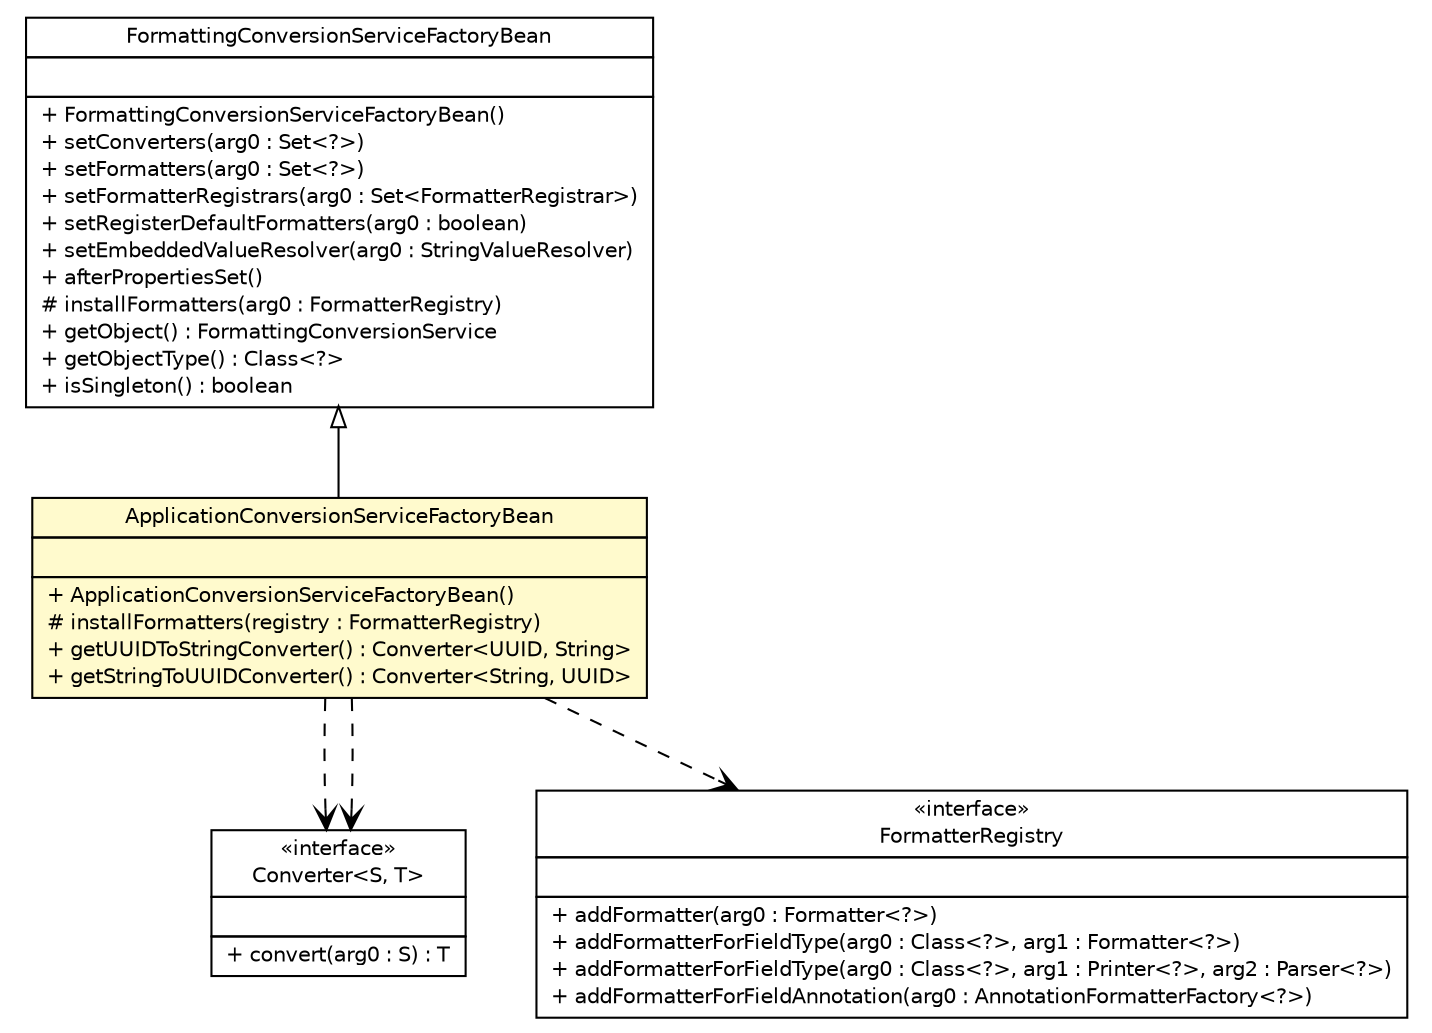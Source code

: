 #!/usr/local/bin/dot
#
# Class diagram 
# Generated by UMLGraph version 5.1 (http://www.umlgraph.org/)
#

digraph G {
	edge [fontname="Helvetica",fontsize=10,labelfontname="Helvetica",labelfontsize=10];
	node [fontname="Helvetica",fontsize=10,shape=plaintext];
	nodesep=0.25;
	ranksep=0.5;
	// net.sereneproject.collector.web.ApplicationConversionServiceFactoryBean
	c500 [label=<<table title="net.sereneproject.collector.web.ApplicationConversionServiceFactoryBean" border="0" cellborder="1" cellspacing="0" cellpadding="2" port="p" bgcolor="lemonChiffon" href="./ApplicationConversionServiceFactoryBean.html">
		<tr><td><table border="0" cellspacing="0" cellpadding="1">
<tr><td align="center" balign="center"> ApplicationConversionServiceFactoryBean </td></tr>
		</table></td></tr>
		<tr><td><table border="0" cellspacing="0" cellpadding="1">
<tr><td align="left" balign="left">  </td></tr>
		</table></td></tr>
		<tr><td><table border="0" cellspacing="0" cellpadding="1">
<tr><td align="left" balign="left"> + ApplicationConversionServiceFactoryBean() </td></tr>
<tr><td align="left" balign="left"> # installFormatters(registry : FormatterRegistry) </td></tr>
<tr><td align="left" balign="left"> + getUUIDToStringConverter() : Converter&lt;UUID, String&gt; </td></tr>
<tr><td align="left" balign="left"> + getStringToUUIDConverter() : Converter&lt;String, UUID&gt; </td></tr>
		</table></td></tr>
		</table>>, fontname="Helvetica", fontcolor="black", fontsize=10.0];
	//net.sereneproject.collector.web.ApplicationConversionServiceFactoryBean extends org.springframework.format.support.FormattingConversionServiceFactoryBean
	c527:p -> c500:p [dir=back,arrowtail=empty];
	// net.sereneproject.collector.web.ApplicationConversionServiceFactoryBean DEPEND org.springframework.core.convert.converter.Converter<S, T>
	c500:p -> c528:p [taillabel="", label="", headlabel="", fontname="Helvetica", fontcolor="black", fontsize=10.0, color="black", arrowhead=open, style=dashed];
	// net.sereneproject.collector.web.ApplicationConversionServiceFactoryBean DEPEND org.springframework.core.convert.converter.Converter<S, T>
	c500:p -> c528:p [taillabel="", label="", headlabel="", fontname="Helvetica", fontcolor="black", fontsize=10.0, color="black", arrowhead=open, style=dashed];
	// net.sereneproject.collector.web.ApplicationConversionServiceFactoryBean DEPEND org.springframework.format.FormatterRegistry
	c500:p -> c530:p [taillabel="", label="", headlabel="", fontname="Helvetica", fontcolor="black", fontsize=10.0, color="black", arrowhead=open, style=dashed];
	// org.springframework.format.FormatterRegistry
	c530 [label=<<table title="org.springframework.format.FormatterRegistry" border="0" cellborder="1" cellspacing="0" cellpadding="2" port="p" href="http://java.sun.com/j2se/1.4.2/docs/api/org/springframework/format/FormatterRegistry.html">
		<tr><td><table border="0" cellspacing="0" cellpadding="1">
<tr><td align="center" balign="center"> &#171;interface&#187; </td></tr>
<tr><td align="center" balign="center"> FormatterRegistry </td></tr>
		</table></td></tr>
		<tr><td><table border="0" cellspacing="0" cellpadding="1">
<tr><td align="left" balign="left">  </td></tr>
		</table></td></tr>
		<tr><td><table border="0" cellspacing="0" cellpadding="1">
<tr><td align="left" balign="left"> + addFormatter(arg0 : Formatter&lt;?&gt;) </td></tr>
<tr><td align="left" balign="left"> + addFormatterForFieldType(arg0 : Class&lt;?&gt;, arg1 : Formatter&lt;?&gt;) </td></tr>
<tr><td align="left" balign="left"> + addFormatterForFieldType(arg0 : Class&lt;?&gt;, arg1 : Printer&lt;?&gt;, arg2 : Parser&lt;?&gt;) </td></tr>
<tr><td align="left" balign="left"> + addFormatterForFieldAnnotation(arg0 : AnnotationFormatterFactory&lt;?&gt;) </td></tr>
		</table></td></tr>
		</table>>, fontname="Helvetica", fontcolor="black", fontsize=10.0];
	// org.springframework.core.convert.converter.Converter<S, T>
	c528 [label=<<table title="org.springframework.core.convert.converter.Converter" border="0" cellborder="1" cellspacing="0" cellpadding="2" port="p" href="http://java.sun.com/j2se/1.4.2/docs/api/org/springframework/core/convert/converter/Converter.html">
		<tr><td><table border="0" cellspacing="0" cellpadding="1">
<tr><td align="center" balign="center"> &#171;interface&#187; </td></tr>
<tr><td align="center" balign="center"> Converter&lt;S, T&gt; </td></tr>
		</table></td></tr>
		<tr><td><table border="0" cellspacing="0" cellpadding="1">
<tr><td align="left" balign="left">  </td></tr>
		</table></td></tr>
		<tr><td><table border="0" cellspacing="0" cellpadding="1">
<tr><td align="left" balign="left"> + convert(arg0 : S) : T </td></tr>
		</table></td></tr>
		</table>>, fontname="Helvetica", fontcolor="black", fontsize=10.0];
	// org.springframework.format.support.FormattingConversionServiceFactoryBean
	c527 [label=<<table title="org.springframework.format.support.FormattingConversionServiceFactoryBean" border="0" cellborder="1" cellspacing="0" cellpadding="2" port="p" href="http://java.sun.com/j2se/1.4.2/docs/api/org/springframework/format/support/FormattingConversionServiceFactoryBean.html">
		<tr><td><table border="0" cellspacing="0" cellpadding="1">
<tr><td align="center" balign="center"> FormattingConversionServiceFactoryBean </td></tr>
		</table></td></tr>
		<tr><td><table border="0" cellspacing="0" cellpadding="1">
<tr><td align="left" balign="left">  </td></tr>
		</table></td></tr>
		<tr><td><table border="0" cellspacing="0" cellpadding="1">
<tr><td align="left" balign="left"> + FormattingConversionServiceFactoryBean() </td></tr>
<tr><td align="left" balign="left"> + setConverters(arg0 : Set&lt;?&gt;) </td></tr>
<tr><td align="left" balign="left"> + setFormatters(arg0 : Set&lt;?&gt;) </td></tr>
<tr><td align="left" balign="left"> + setFormatterRegistrars(arg0 : Set&lt;FormatterRegistrar&gt;) </td></tr>
<tr><td align="left" balign="left"> + setRegisterDefaultFormatters(arg0 : boolean) </td></tr>
<tr><td align="left" balign="left"> + setEmbeddedValueResolver(arg0 : StringValueResolver) </td></tr>
<tr><td align="left" balign="left"> + afterPropertiesSet() </td></tr>
<tr><td align="left" balign="left"> # installFormatters(arg0 : FormatterRegistry) </td></tr>
<tr><td align="left" balign="left"> + getObject() : FormattingConversionService </td></tr>
<tr><td align="left" balign="left"> + getObjectType() : Class&lt;?&gt; </td></tr>
<tr><td align="left" balign="left"> + isSingleton() : boolean </td></tr>
		</table></td></tr>
		</table>>, fontname="Helvetica", fontcolor="black", fontsize=10.0];
}

